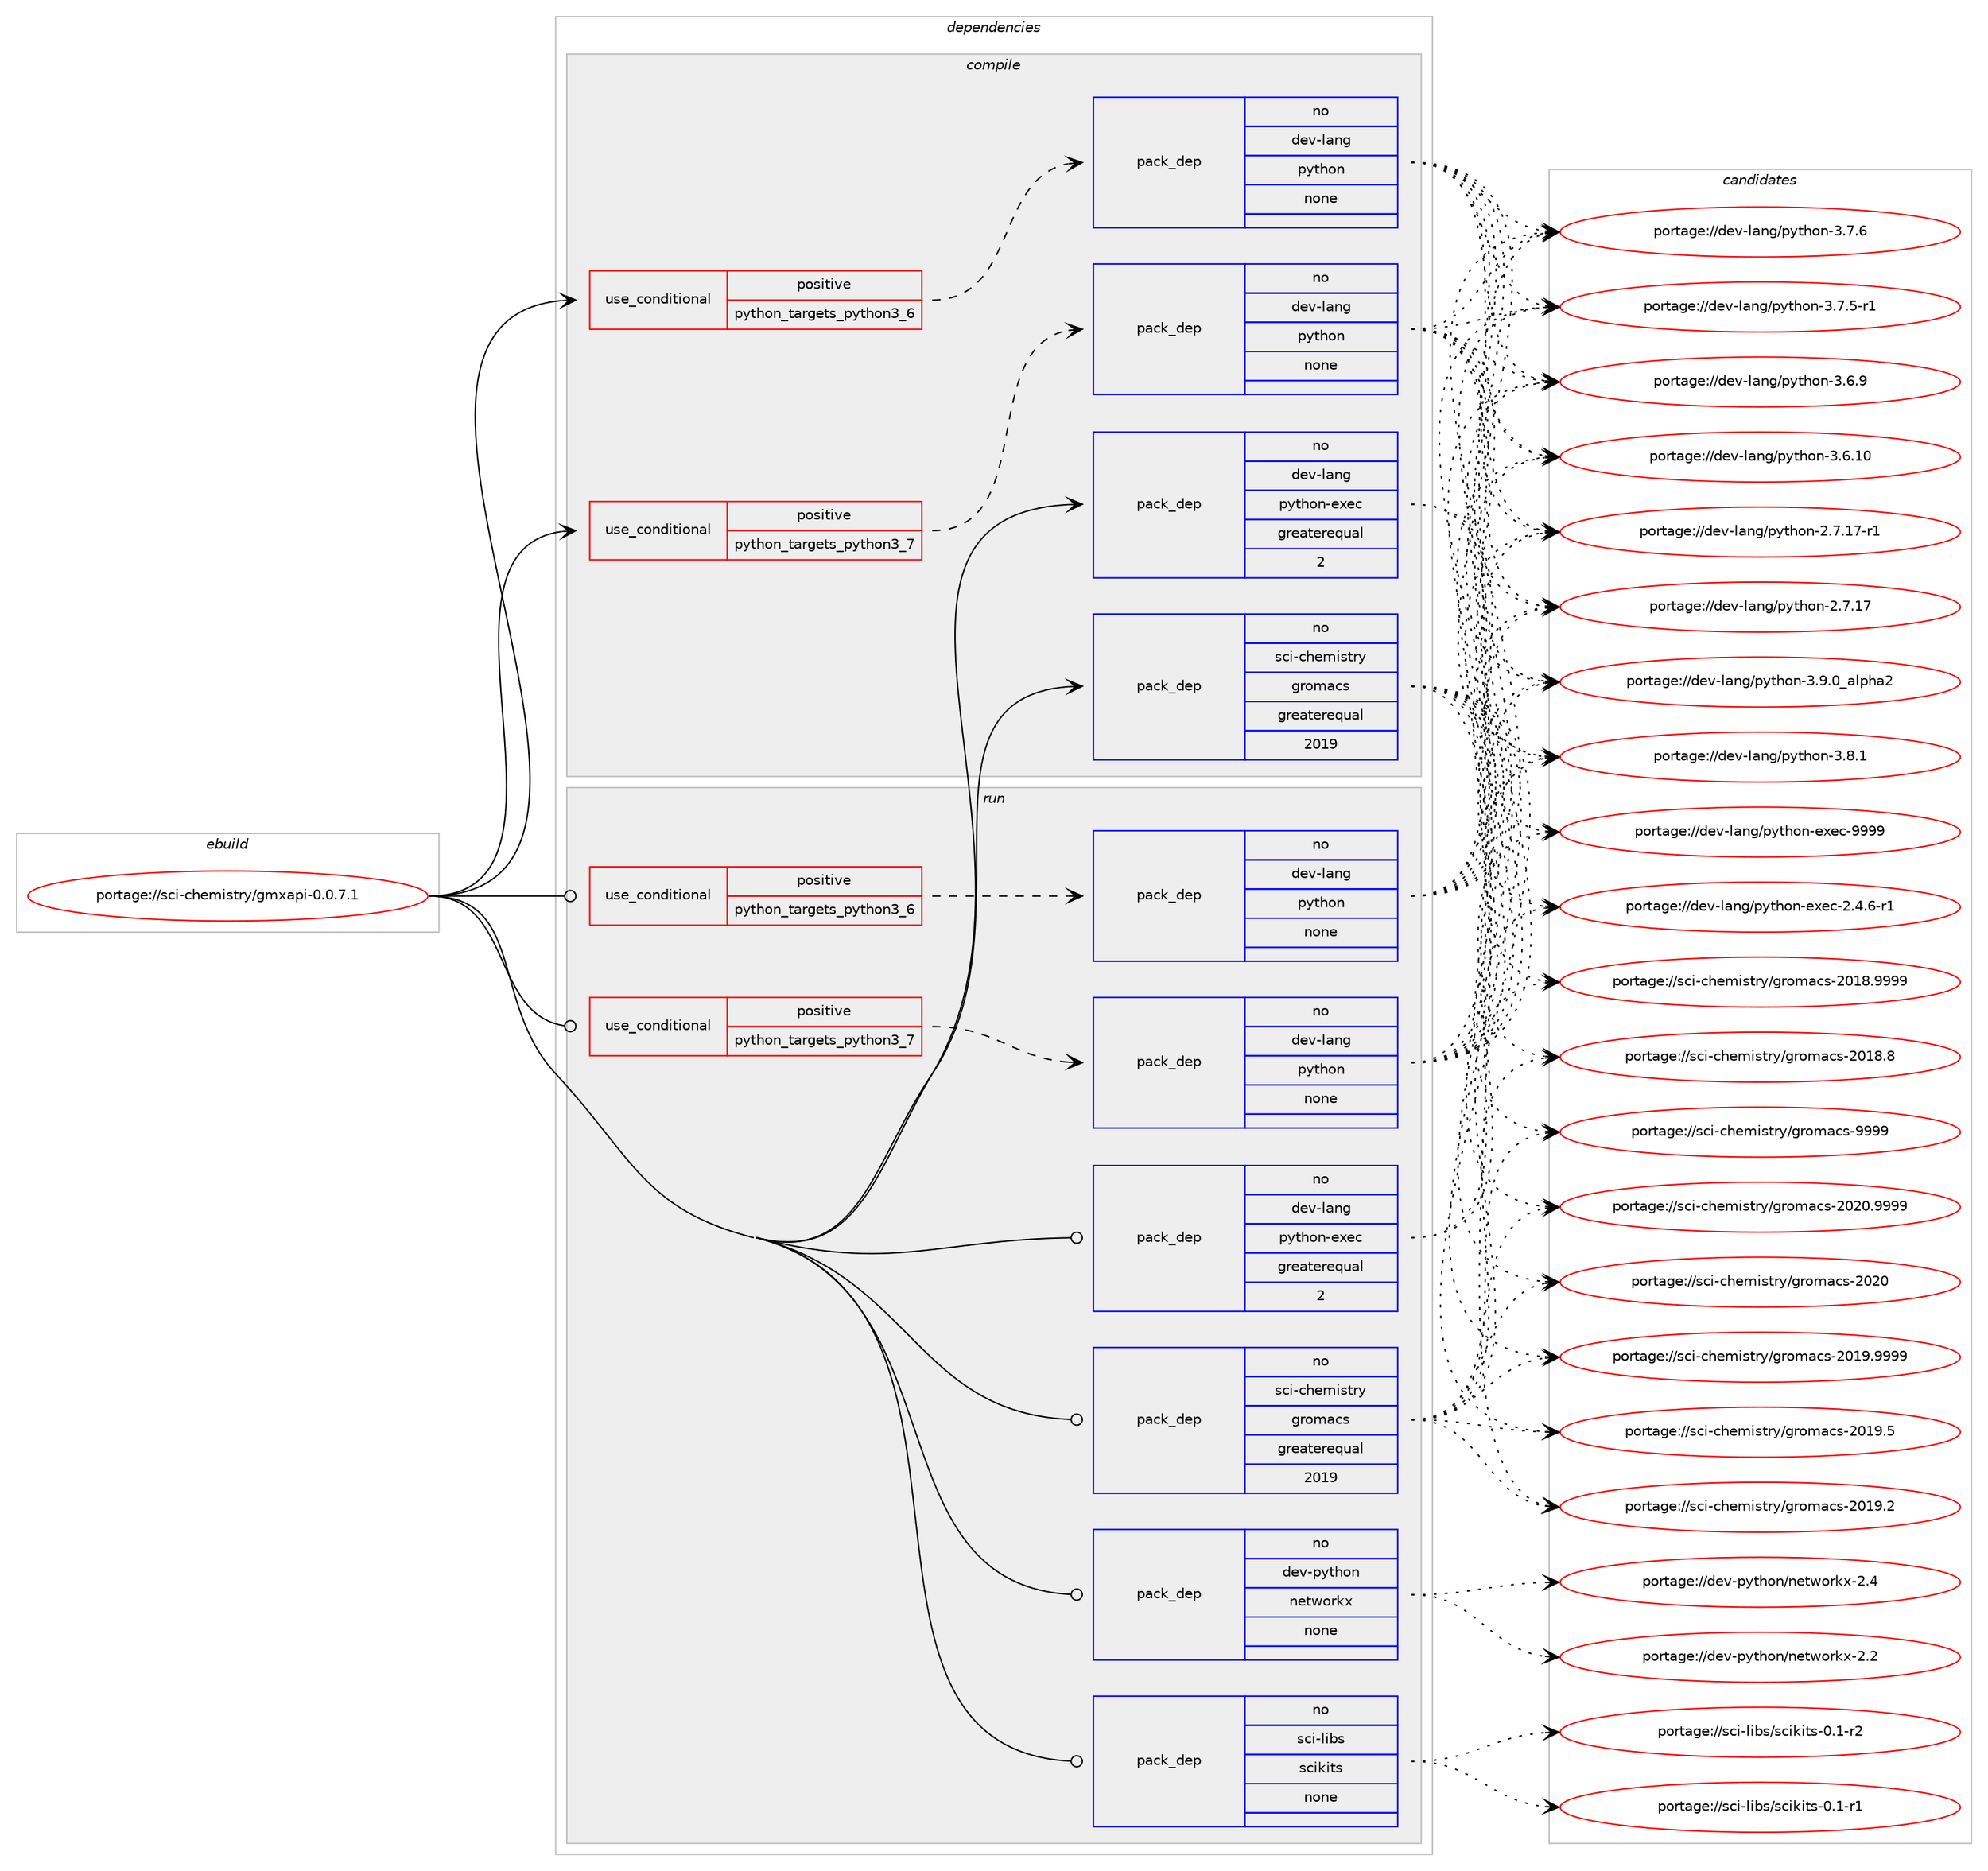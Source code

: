 digraph prolog {

# *************
# Graph options
# *************

newrank=true;
concentrate=true;
compound=true;
graph [rankdir=LR,fontname=Helvetica,fontsize=10,ranksep=1.5];#, ranksep=2.5, nodesep=0.2];
edge  [arrowhead=vee];
node  [fontname=Helvetica,fontsize=10];

# **********
# The ebuild
# **********

subgraph cluster_leftcol {
color=gray;
rank=same;
label=<<i>ebuild</i>>;
id [label="portage://sci-chemistry/gmxapi-0.0.7.1", color=red, width=4, href="../sci-chemistry/gmxapi-0.0.7.1.svg"];
}

# ****************
# The dependencies
# ****************

subgraph cluster_midcol {
color=gray;
label=<<i>dependencies</i>>;
subgraph cluster_compile {
fillcolor="#eeeeee";
style=filled;
label=<<i>compile</i>>;
subgraph cond21022 {
dependency108747 [label=<<TABLE BORDER="0" CELLBORDER="1" CELLSPACING="0" CELLPADDING="4"><TR><TD ROWSPAN="3" CELLPADDING="10">use_conditional</TD></TR><TR><TD>positive</TD></TR><TR><TD>python_targets_python3_6</TD></TR></TABLE>>, shape=none, color=red];
subgraph pack85891 {
dependency108748 [label=<<TABLE BORDER="0" CELLBORDER="1" CELLSPACING="0" CELLPADDING="4" WIDTH="220"><TR><TD ROWSPAN="6" CELLPADDING="30">pack_dep</TD></TR><TR><TD WIDTH="110">no</TD></TR><TR><TD>dev-lang</TD></TR><TR><TD>python</TD></TR><TR><TD>none</TD></TR><TR><TD></TD></TR></TABLE>>, shape=none, color=blue];
}
dependency108747:e -> dependency108748:w [weight=20,style="dashed",arrowhead="vee"];
}
id:e -> dependency108747:w [weight=20,style="solid",arrowhead="vee"];
subgraph cond21023 {
dependency108749 [label=<<TABLE BORDER="0" CELLBORDER="1" CELLSPACING="0" CELLPADDING="4"><TR><TD ROWSPAN="3" CELLPADDING="10">use_conditional</TD></TR><TR><TD>positive</TD></TR><TR><TD>python_targets_python3_7</TD></TR></TABLE>>, shape=none, color=red];
subgraph pack85892 {
dependency108750 [label=<<TABLE BORDER="0" CELLBORDER="1" CELLSPACING="0" CELLPADDING="4" WIDTH="220"><TR><TD ROWSPAN="6" CELLPADDING="30">pack_dep</TD></TR><TR><TD WIDTH="110">no</TD></TR><TR><TD>dev-lang</TD></TR><TR><TD>python</TD></TR><TR><TD>none</TD></TR><TR><TD></TD></TR></TABLE>>, shape=none, color=blue];
}
dependency108749:e -> dependency108750:w [weight=20,style="dashed",arrowhead="vee"];
}
id:e -> dependency108749:w [weight=20,style="solid",arrowhead="vee"];
subgraph pack85893 {
dependency108751 [label=<<TABLE BORDER="0" CELLBORDER="1" CELLSPACING="0" CELLPADDING="4" WIDTH="220"><TR><TD ROWSPAN="6" CELLPADDING="30">pack_dep</TD></TR><TR><TD WIDTH="110">no</TD></TR><TR><TD>dev-lang</TD></TR><TR><TD>python-exec</TD></TR><TR><TD>greaterequal</TD></TR><TR><TD>2</TD></TR></TABLE>>, shape=none, color=blue];
}
id:e -> dependency108751:w [weight=20,style="solid",arrowhead="vee"];
subgraph pack85894 {
dependency108752 [label=<<TABLE BORDER="0" CELLBORDER="1" CELLSPACING="0" CELLPADDING="4" WIDTH="220"><TR><TD ROWSPAN="6" CELLPADDING="30">pack_dep</TD></TR><TR><TD WIDTH="110">no</TD></TR><TR><TD>sci-chemistry</TD></TR><TR><TD>gromacs</TD></TR><TR><TD>greaterequal</TD></TR><TR><TD>2019</TD></TR></TABLE>>, shape=none, color=blue];
}
id:e -> dependency108752:w [weight=20,style="solid",arrowhead="vee"];
}
subgraph cluster_compileandrun {
fillcolor="#eeeeee";
style=filled;
label=<<i>compile and run</i>>;
}
subgraph cluster_run {
fillcolor="#eeeeee";
style=filled;
label=<<i>run</i>>;
subgraph cond21024 {
dependency108753 [label=<<TABLE BORDER="0" CELLBORDER="1" CELLSPACING="0" CELLPADDING="4"><TR><TD ROWSPAN="3" CELLPADDING="10">use_conditional</TD></TR><TR><TD>positive</TD></TR><TR><TD>python_targets_python3_6</TD></TR></TABLE>>, shape=none, color=red];
subgraph pack85895 {
dependency108754 [label=<<TABLE BORDER="0" CELLBORDER="1" CELLSPACING="0" CELLPADDING="4" WIDTH="220"><TR><TD ROWSPAN="6" CELLPADDING="30">pack_dep</TD></TR><TR><TD WIDTH="110">no</TD></TR><TR><TD>dev-lang</TD></TR><TR><TD>python</TD></TR><TR><TD>none</TD></TR><TR><TD></TD></TR></TABLE>>, shape=none, color=blue];
}
dependency108753:e -> dependency108754:w [weight=20,style="dashed",arrowhead="vee"];
}
id:e -> dependency108753:w [weight=20,style="solid",arrowhead="odot"];
subgraph cond21025 {
dependency108755 [label=<<TABLE BORDER="0" CELLBORDER="1" CELLSPACING="0" CELLPADDING="4"><TR><TD ROWSPAN="3" CELLPADDING="10">use_conditional</TD></TR><TR><TD>positive</TD></TR><TR><TD>python_targets_python3_7</TD></TR></TABLE>>, shape=none, color=red];
subgraph pack85896 {
dependency108756 [label=<<TABLE BORDER="0" CELLBORDER="1" CELLSPACING="0" CELLPADDING="4" WIDTH="220"><TR><TD ROWSPAN="6" CELLPADDING="30">pack_dep</TD></TR><TR><TD WIDTH="110">no</TD></TR><TR><TD>dev-lang</TD></TR><TR><TD>python</TD></TR><TR><TD>none</TD></TR><TR><TD></TD></TR></TABLE>>, shape=none, color=blue];
}
dependency108755:e -> dependency108756:w [weight=20,style="dashed",arrowhead="vee"];
}
id:e -> dependency108755:w [weight=20,style="solid",arrowhead="odot"];
subgraph pack85897 {
dependency108757 [label=<<TABLE BORDER="0" CELLBORDER="1" CELLSPACING="0" CELLPADDING="4" WIDTH="220"><TR><TD ROWSPAN="6" CELLPADDING="30">pack_dep</TD></TR><TR><TD WIDTH="110">no</TD></TR><TR><TD>dev-lang</TD></TR><TR><TD>python-exec</TD></TR><TR><TD>greaterequal</TD></TR><TR><TD>2</TD></TR></TABLE>>, shape=none, color=blue];
}
id:e -> dependency108757:w [weight=20,style="solid",arrowhead="odot"];
subgraph pack85898 {
dependency108758 [label=<<TABLE BORDER="0" CELLBORDER="1" CELLSPACING="0" CELLPADDING="4" WIDTH="220"><TR><TD ROWSPAN="6" CELLPADDING="30">pack_dep</TD></TR><TR><TD WIDTH="110">no</TD></TR><TR><TD>dev-python</TD></TR><TR><TD>networkx</TD></TR><TR><TD>none</TD></TR><TR><TD></TD></TR></TABLE>>, shape=none, color=blue];
}
id:e -> dependency108758:w [weight=20,style="solid",arrowhead="odot"];
subgraph pack85899 {
dependency108759 [label=<<TABLE BORDER="0" CELLBORDER="1" CELLSPACING="0" CELLPADDING="4" WIDTH="220"><TR><TD ROWSPAN="6" CELLPADDING="30">pack_dep</TD></TR><TR><TD WIDTH="110">no</TD></TR><TR><TD>sci-chemistry</TD></TR><TR><TD>gromacs</TD></TR><TR><TD>greaterequal</TD></TR><TR><TD>2019</TD></TR></TABLE>>, shape=none, color=blue];
}
id:e -> dependency108759:w [weight=20,style="solid",arrowhead="odot"];
subgraph pack85900 {
dependency108760 [label=<<TABLE BORDER="0" CELLBORDER="1" CELLSPACING="0" CELLPADDING="4" WIDTH="220"><TR><TD ROWSPAN="6" CELLPADDING="30">pack_dep</TD></TR><TR><TD WIDTH="110">no</TD></TR><TR><TD>sci-libs</TD></TR><TR><TD>scikits</TD></TR><TR><TD>none</TD></TR><TR><TD></TD></TR></TABLE>>, shape=none, color=blue];
}
id:e -> dependency108760:w [weight=20,style="solid",arrowhead="odot"];
}
}

# **************
# The candidates
# **************

subgraph cluster_choices {
rank=same;
color=gray;
label=<<i>candidates</i>>;

subgraph choice85891 {
color=black;
nodesep=1;
choice10010111845108971101034711212111610411111045514657464895971081121049750 [label="portage://dev-lang/python-3.9.0_alpha2", color=red, width=4,href="../dev-lang/python-3.9.0_alpha2.svg"];
choice100101118451089711010347112121116104111110455146564649 [label="portage://dev-lang/python-3.8.1", color=red, width=4,href="../dev-lang/python-3.8.1.svg"];
choice100101118451089711010347112121116104111110455146554654 [label="portage://dev-lang/python-3.7.6", color=red, width=4,href="../dev-lang/python-3.7.6.svg"];
choice1001011184510897110103471121211161041111104551465546534511449 [label="portage://dev-lang/python-3.7.5-r1", color=red, width=4,href="../dev-lang/python-3.7.5-r1.svg"];
choice100101118451089711010347112121116104111110455146544657 [label="portage://dev-lang/python-3.6.9", color=red, width=4,href="../dev-lang/python-3.6.9.svg"];
choice10010111845108971101034711212111610411111045514654464948 [label="portage://dev-lang/python-3.6.10", color=red, width=4,href="../dev-lang/python-3.6.10.svg"];
choice100101118451089711010347112121116104111110455046554649554511449 [label="portage://dev-lang/python-2.7.17-r1", color=red, width=4,href="../dev-lang/python-2.7.17-r1.svg"];
choice10010111845108971101034711212111610411111045504655464955 [label="portage://dev-lang/python-2.7.17", color=red, width=4,href="../dev-lang/python-2.7.17.svg"];
dependency108748:e -> choice10010111845108971101034711212111610411111045514657464895971081121049750:w [style=dotted,weight="100"];
dependency108748:e -> choice100101118451089711010347112121116104111110455146564649:w [style=dotted,weight="100"];
dependency108748:e -> choice100101118451089711010347112121116104111110455146554654:w [style=dotted,weight="100"];
dependency108748:e -> choice1001011184510897110103471121211161041111104551465546534511449:w [style=dotted,weight="100"];
dependency108748:e -> choice100101118451089711010347112121116104111110455146544657:w [style=dotted,weight="100"];
dependency108748:e -> choice10010111845108971101034711212111610411111045514654464948:w [style=dotted,weight="100"];
dependency108748:e -> choice100101118451089711010347112121116104111110455046554649554511449:w [style=dotted,weight="100"];
dependency108748:e -> choice10010111845108971101034711212111610411111045504655464955:w [style=dotted,weight="100"];
}
subgraph choice85892 {
color=black;
nodesep=1;
choice10010111845108971101034711212111610411111045514657464895971081121049750 [label="portage://dev-lang/python-3.9.0_alpha2", color=red, width=4,href="../dev-lang/python-3.9.0_alpha2.svg"];
choice100101118451089711010347112121116104111110455146564649 [label="portage://dev-lang/python-3.8.1", color=red, width=4,href="../dev-lang/python-3.8.1.svg"];
choice100101118451089711010347112121116104111110455146554654 [label="portage://dev-lang/python-3.7.6", color=red, width=4,href="../dev-lang/python-3.7.6.svg"];
choice1001011184510897110103471121211161041111104551465546534511449 [label="portage://dev-lang/python-3.7.5-r1", color=red, width=4,href="../dev-lang/python-3.7.5-r1.svg"];
choice100101118451089711010347112121116104111110455146544657 [label="portage://dev-lang/python-3.6.9", color=red, width=4,href="../dev-lang/python-3.6.9.svg"];
choice10010111845108971101034711212111610411111045514654464948 [label="portage://dev-lang/python-3.6.10", color=red, width=4,href="../dev-lang/python-3.6.10.svg"];
choice100101118451089711010347112121116104111110455046554649554511449 [label="portage://dev-lang/python-2.7.17-r1", color=red, width=4,href="../dev-lang/python-2.7.17-r1.svg"];
choice10010111845108971101034711212111610411111045504655464955 [label="portage://dev-lang/python-2.7.17", color=red, width=4,href="../dev-lang/python-2.7.17.svg"];
dependency108750:e -> choice10010111845108971101034711212111610411111045514657464895971081121049750:w [style=dotted,weight="100"];
dependency108750:e -> choice100101118451089711010347112121116104111110455146564649:w [style=dotted,weight="100"];
dependency108750:e -> choice100101118451089711010347112121116104111110455146554654:w [style=dotted,weight="100"];
dependency108750:e -> choice1001011184510897110103471121211161041111104551465546534511449:w [style=dotted,weight="100"];
dependency108750:e -> choice100101118451089711010347112121116104111110455146544657:w [style=dotted,weight="100"];
dependency108750:e -> choice10010111845108971101034711212111610411111045514654464948:w [style=dotted,weight="100"];
dependency108750:e -> choice100101118451089711010347112121116104111110455046554649554511449:w [style=dotted,weight="100"];
dependency108750:e -> choice10010111845108971101034711212111610411111045504655464955:w [style=dotted,weight="100"];
}
subgraph choice85893 {
color=black;
nodesep=1;
choice10010111845108971101034711212111610411111045101120101994557575757 [label="portage://dev-lang/python-exec-9999", color=red, width=4,href="../dev-lang/python-exec-9999.svg"];
choice10010111845108971101034711212111610411111045101120101994550465246544511449 [label="portage://dev-lang/python-exec-2.4.6-r1", color=red, width=4,href="../dev-lang/python-exec-2.4.6-r1.svg"];
dependency108751:e -> choice10010111845108971101034711212111610411111045101120101994557575757:w [style=dotted,weight="100"];
dependency108751:e -> choice10010111845108971101034711212111610411111045101120101994550465246544511449:w [style=dotted,weight="100"];
}
subgraph choice85894 {
color=black;
nodesep=1;
choice1159910545991041011091051151161141214710311411110997991154557575757 [label="portage://sci-chemistry/gromacs-9999", color=red, width=4,href="../sci-chemistry/gromacs-9999.svg"];
choice11599105459910410110910511511611412147103114111109979911545504850484657575757 [label="portage://sci-chemistry/gromacs-2020.9999", color=red, width=4,href="../sci-chemistry/gromacs-2020.9999.svg"];
choice1159910545991041011091051151161141214710311411110997991154550485048 [label="portage://sci-chemistry/gromacs-2020", color=red, width=4,href="../sci-chemistry/gromacs-2020.svg"];
choice11599105459910410110910511511611412147103114111109979911545504849574657575757 [label="portage://sci-chemistry/gromacs-2019.9999", color=red, width=4,href="../sci-chemistry/gromacs-2019.9999.svg"];
choice11599105459910410110910511511611412147103114111109979911545504849574653 [label="portage://sci-chemistry/gromacs-2019.5", color=red, width=4,href="../sci-chemistry/gromacs-2019.5.svg"];
choice11599105459910410110910511511611412147103114111109979911545504849574650 [label="portage://sci-chemistry/gromacs-2019.2", color=red, width=4,href="../sci-chemistry/gromacs-2019.2.svg"];
choice11599105459910410110910511511611412147103114111109979911545504849564657575757 [label="portage://sci-chemistry/gromacs-2018.9999", color=red, width=4,href="../sci-chemistry/gromacs-2018.9999.svg"];
choice11599105459910410110910511511611412147103114111109979911545504849564656 [label="portage://sci-chemistry/gromacs-2018.8", color=red, width=4,href="../sci-chemistry/gromacs-2018.8.svg"];
dependency108752:e -> choice1159910545991041011091051151161141214710311411110997991154557575757:w [style=dotted,weight="100"];
dependency108752:e -> choice11599105459910410110910511511611412147103114111109979911545504850484657575757:w [style=dotted,weight="100"];
dependency108752:e -> choice1159910545991041011091051151161141214710311411110997991154550485048:w [style=dotted,weight="100"];
dependency108752:e -> choice11599105459910410110910511511611412147103114111109979911545504849574657575757:w [style=dotted,weight="100"];
dependency108752:e -> choice11599105459910410110910511511611412147103114111109979911545504849574653:w [style=dotted,weight="100"];
dependency108752:e -> choice11599105459910410110910511511611412147103114111109979911545504849574650:w [style=dotted,weight="100"];
dependency108752:e -> choice11599105459910410110910511511611412147103114111109979911545504849564657575757:w [style=dotted,weight="100"];
dependency108752:e -> choice11599105459910410110910511511611412147103114111109979911545504849564656:w [style=dotted,weight="100"];
}
subgraph choice85895 {
color=black;
nodesep=1;
choice10010111845108971101034711212111610411111045514657464895971081121049750 [label="portage://dev-lang/python-3.9.0_alpha2", color=red, width=4,href="../dev-lang/python-3.9.0_alpha2.svg"];
choice100101118451089711010347112121116104111110455146564649 [label="portage://dev-lang/python-3.8.1", color=red, width=4,href="../dev-lang/python-3.8.1.svg"];
choice100101118451089711010347112121116104111110455146554654 [label="portage://dev-lang/python-3.7.6", color=red, width=4,href="../dev-lang/python-3.7.6.svg"];
choice1001011184510897110103471121211161041111104551465546534511449 [label="portage://dev-lang/python-3.7.5-r1", color=red, width=4,href="../dev-lang/python-3.7.5-r1.svg"];
choice100101118451089711010347112121116104111110455146544657 [label="portage://dev-lang/python-3.6.9", color=red, width=4,href="../dev-lang/python-3.6.9.svg"];
choice10010111845108971101034711212111610411111045514654464948 [label="portage://dev-lang/python-3.6.10", color=red, width=4,href="../dev-lang/python-3.6.10.svg"];
choice100101118451089711010347112121116104111110455046554649554511449 [label="portage://dev-lang/python-2.7.17-r1", color=red, width=4,href="../dev-lang/python-2.7.17-r1.svg"];
choice10010111845108971101034711212111610411111045504655464955 [label="portage://dev-lang/python-2.7.17", color=red, width=4,href="../dev-lang/python-2.7.17.svg"];
dependency108754:e -> choice10010111845108971101034711212111610411111045514657464895971081121049750:w [style=dotted,weight="100"];
dependency108754:e -> choice100101118451089711010347112121116104111110455146564649:w [style=dotted,weight="100"];
dependency108754:e -> choice100101118451089711010347112121116104111110455146554654:w [style=dotted,weight="100"];
dependency108754:e -> choice1001011184510897110103471121211161041111104551465546534511449:w [style=dotted,weight="100"];
dependency108754:e -> choice100101118451089711010347112121116104111110455146544657:w [style=dotted,weight="100"];
dependency108754:e -> choice10010111845108971101034711212111610411111045514654464948:w [style=dotted,weight="100"];
dependency108754:e -> choice100101118451089711010347112121116104111110455046554649554511449:w [style=dotted,weight="100"];
dependency108754:e -> choice10010111845108971101034711212111610411111045504655464955:w [style=dotted,weight="100"];
}
subgraph choice85896 {
color=black;
nodesep=1;
choice10010111845108971101034711212111610411111045514657464895971081121049750 [label="portage://dev-lang/python-3.9.0_alpha2", color=red, width=4,href="../dev-lang/python-3.9.0_alpha2.svg"];
choice100101118451089711010347112121116104111110455146564649 [label="portage://dev-lang/python-3.8.1", color=red, width=4,href="../dev-lang/python-3.8.1.svg"];
choice100101118451089711010347112121116104111110455146554654 [label="portage://dev-lang/python-3.7.6", color=red, width=4,href="../dev-lang/python-3.7.6.svg"];
choice1001011184510897110103471121211161041111104551465546534511449 [label="portage://dev-lang/python-3.7.5-r1", color=red, width=4,href="../dev-lang/python-3.7.5-r1.svg"];
choice100101118451089711010347112121116104111110455146544657 [label="portage://dev-lang/python-3.6.9", color=red, width=4,href="../dev-lang/python-3.6.9.svg"];
choice10010111845108971101034711212111610411111045514654464948 [label="portage://dev-lang/python-3.6.10", color=red, width=4,href="../dev-lang/python-3.6.10.svg"];
choice100101118451089711010347112121116104111110455046554649554511449 [label="portage://dev-lang/python-2.7.17-r1", color=red, width=4,href="../dev-lang/python-2.7.17-r1.svg"];
choice10010111845108971101034711212111610411111045504655464955 [label="portage://dev-lang/python-2.7.17", color=red, width=4,href="../dev-lang/python-2.7.17.svg"];
dependency108756:e -> choice10010111845108971101034711212111610411111045514657464895971081121049750:w [style=dotted,weight="100"];
dependency108756:e -> choice100101118451089711010347112121116104111110455146564649:w [style=dotted,weight="100"];
dependency108756:e -> choice100101118451089711010347112121116104111110455146554654:w [style=dotted,weight="100"];
dependency108756:e -> choice1001011184510897110103471121211161041111104551465546534511449:w [style=dotted,weight="100"];
dependency108756:e -> choice100101118451089711010347112121116104111110455146544657:w [style=dotted,weight="100"];
dependency108756:e -> choice10010111845108971101034711212111610411111045514654464948:w [style=dotted,weight="100"];
dependency108756:e -> choice100101118451089711010347112121116104111110455046554649554511449:w [style=dotted,weight="100"];
dependency108756:e -> choice10010111845108971101034711212111610411111045504655464955:w [style=dotted,weight="100"];
}
subgraph choice85897 {
color=black;
nodesep=1;
choice10010111845108971101034711212111610411111045101120101994557575757 [label="portage://dev-lang/python-exec-9999", color=red, width=4,href="../dev-lang/python-exec-9999.svg"];
choice10010111845108971101034711212111610411111045101120101994550465246544511449 [label="portage://dev-lang/python-exec-2.4.6-r1", color=red, width=4,href="../dev-lang/python-exec-2.4.6-r1.svg"];
dependency108757:e -> choice10010111845108971101034711212111610411111045101120101994557575757:w [style=dotted,weight="100"];
dependency108757:e -> choice10010111845108971101034711212111610411111045101120101994550465246544511449:w [style=dotted,weight="100"];
}
subgraph choice85898 {
color=black;
nodesep=1;
choice100101118451121211161041111104711010111611911111410712045504652 [label="portage://dev-python/networkx-2.4", color=red, width=4,href="../dev-python/networkx-2.4.svg"];
choice100101118451121211161041111104711010111611911111410712045504650 [label="portage://dev-python/networkx-2.2", color=red, width=4,href="../dev-python/networkx-2.2.svg"];
dependency108758:e -> choice100101118451121211161041111104711010111611911111410712045504652:w [style=dotted,weight="100"];
dependency108758:e -> choice100101118451121211161041111104711010111611911111410712045504650:w [style=dotted,weight="100"];
}
subgraph choice85899 {
color=black;
nodesep=1;
choice1159910545991041011091051151161141214710311411110997991154557575757 [label="portage://sci-chemistry/gromacs-9999", color=red, width=4,href="../sci-chemistry/gromacs-9999.svg"];
choice11599105459910410110910511511611412147103114111109979911545504850484657575757 [label="portage://sci-chemistry/gromacs-2020.9999", color=red, width=4,href="../sci-chemistry/gromacs-2020.9999.svg"];
choice1159910545991041011091051151161141214710311411110997991154550485048 [label="portage://sci-chemistry/gromacs-2020", color=red, width=4,href="../sci-chemistry/gromacs-2020.svg"];
choice11599105459910410110910511511611412147103114111109979911545504849574657575757 [label="portage://sci-chemistry/gromacs-2019.9999", color=red, width=4,href="../sci-chemistry/gromacs-2019.9999.svg"];
choice11599105459910410110910511511611412147103114111109979911545504849574653 [label="portage://sci-chemistry/gromacs-2019.5", color=red, width=4,href="../sci-chemistry/gromacs-2019.5.svg"];
choice11599105459910410110910511511611412147103114111109979911545504849574650 [label="portage://sci-chemistry/gromacs-2019.2", color=red, width=4,href="../sci-chemistry/gromacs-2019.2.svg"];
choice11599105459910410110910511511611412147103114111109979911545504849564657575757 [label="portage://sci-chemistry/gromacs-2018.9999", color=red, width=4,href="../sci-chemistry/gromacs-2018.9999.svg"];
choice11599105459910410110910511511611412147103114111109979911545504849564656 [label="portage://sci-chemistry/gromacs-2018.8", color=red, width=4,href="../sci-chemistry/gromacs-2018.8.svg"];
dependency108759:e -> choice1159910545991041011091051151161141214710311411110997991154557575757:w [style=dotted,weight="100"];
dependency108759:e -> choice11599105459910410110910511511611412147103114111109979911545504850484657575757:w [style=dotted,weight="100"];
dependency108759:e -> choice1159910545991041011091051151161141214710311411110997991154550485048:w [style=dotted,weight="100"];
dependency108759:e -> choice11599105459910410110910511511611412147103114111109979911545504849574657575757:w [style=dotted,weight="100"];
dependency108759:e -> choice11599105459910410110910511511611412147103114111109979911545504849574653:w [style=dotted,weight="100"];
dependency108759:e -> choice11599105459910410110910511511611412147103114111109979911545504849574650:w [style=dotted,weight="100"];
dependency108759:e -> choice11599105459910410110910511511611412147103114111109979911545504849564657575757:w [style=dotted,weight="100"];
dependency108759:e -> choice11599105459910410110910511511611412147103114111109979911545504849564656:w [style=dotted,weight="100"];
}
subgraph choice85900 {
color=black;
nodesep=1;
choice1159910545108105981154711599105107105116115454846494511450 [label="portage://sci-libs/scikits-0.1-r2", color=red, width=4,href="../sci-libs/scikits-0.1-r2.svg"];
choice1159910545108105981154711599105107105116115454846494511449 [label="portage://sci-libs/scikits-0.1-r1", color=red, width=4,href="../sci-libs/scikits-0.1-r1.svg"];
dependency108760:e -> choice1159910545108105981154711599105107105116115454846494511450:w [style=dotted,weight="100"];
dependency108760:e -> choice1159910545108105981154711599105107105116115454846494511449:w [style=dotted,weight="100"];
}
}

}
